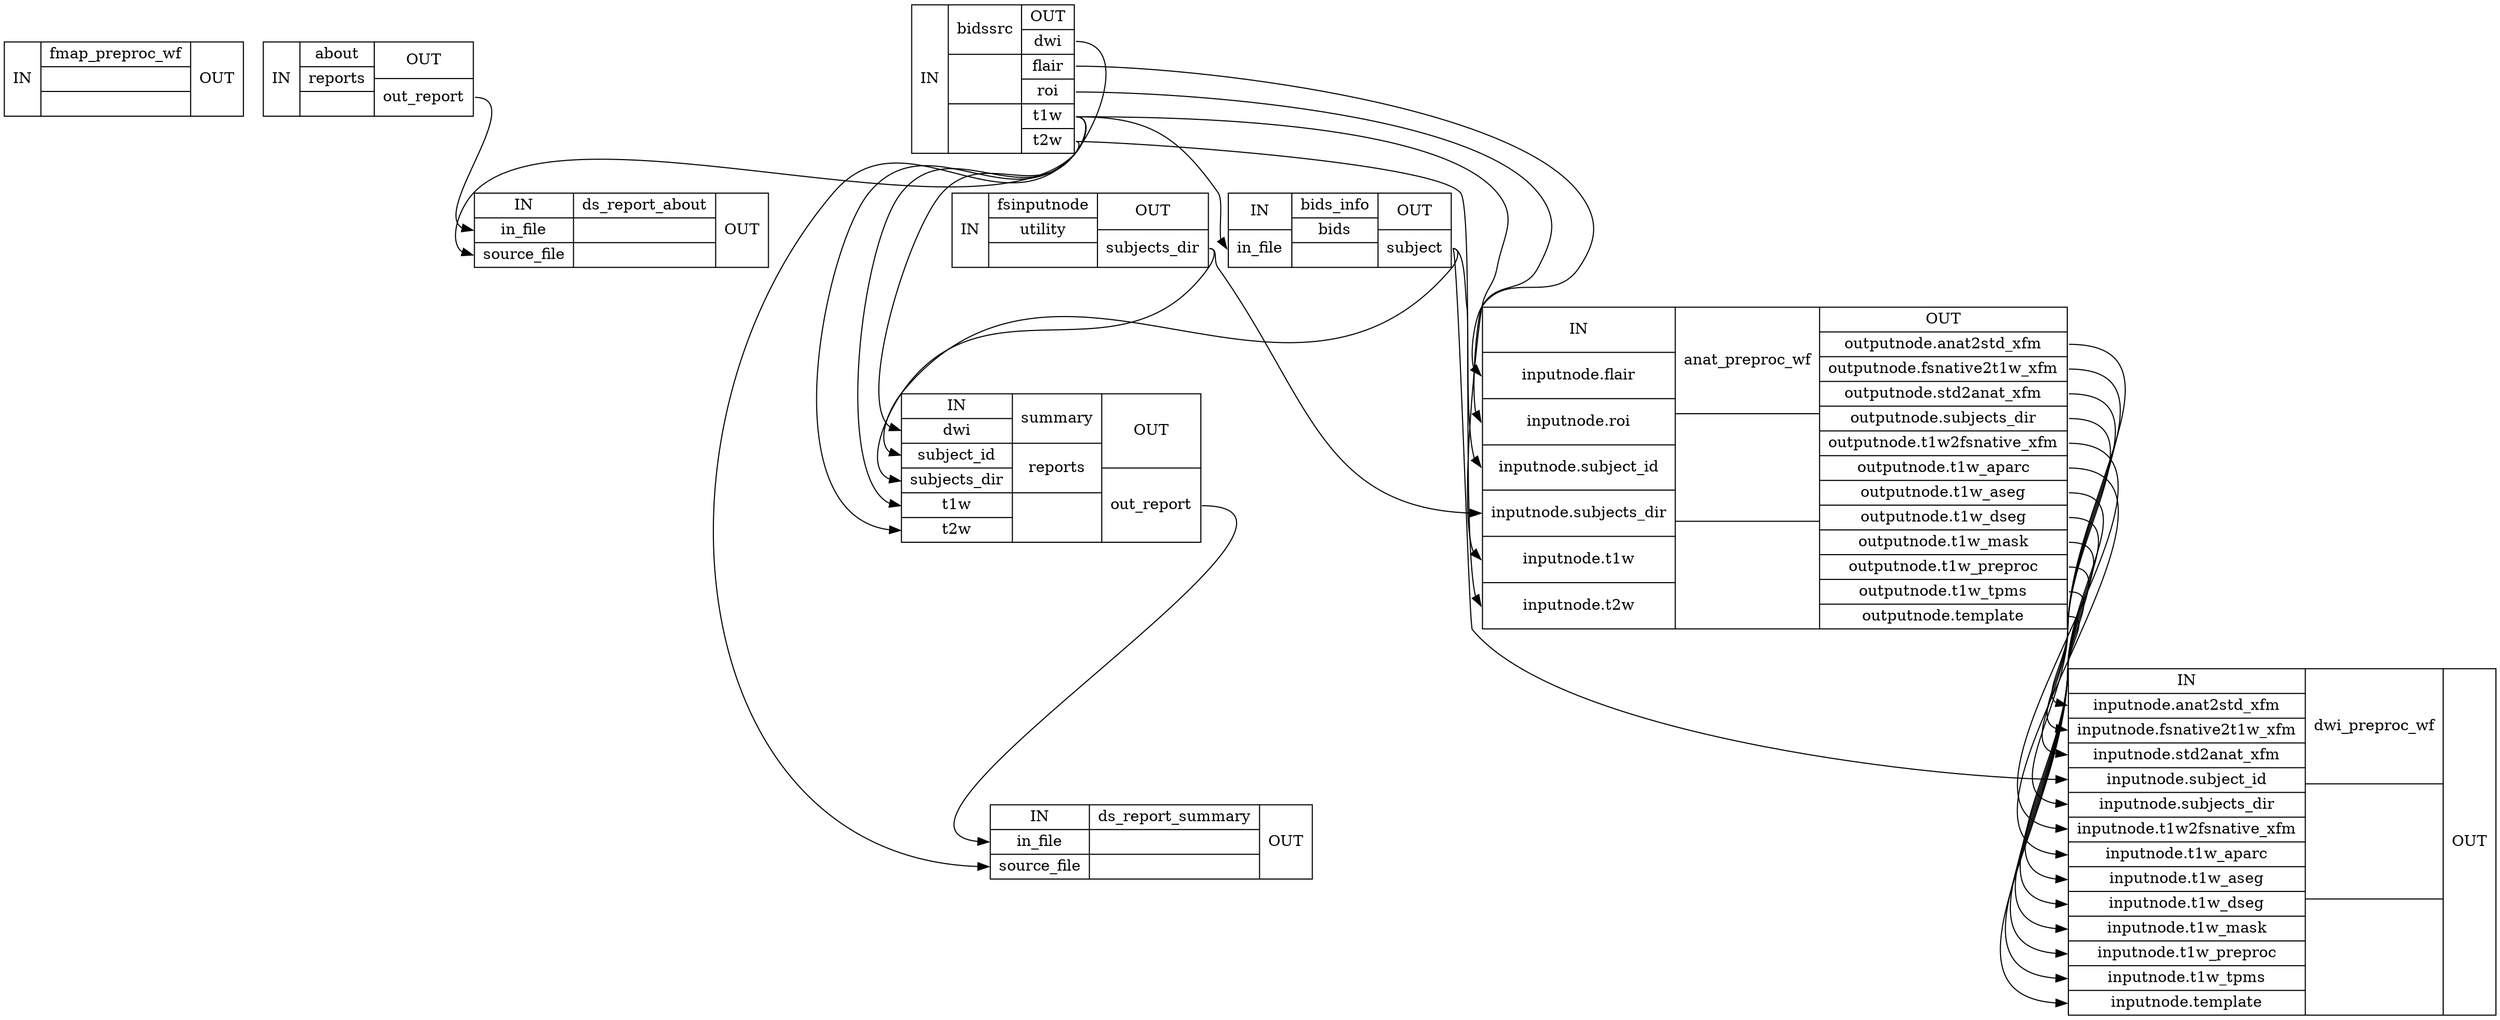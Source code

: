 digraph structs {
node [shape=record];
single_subject_THP0005_wffmap_preproc_wf [label="{IN}|{ fmap_preproc_wf |  |  }|{OUT}"];
single_subject_THP0005_wfabout [label="{IN}|{ about | reports |  }|{OUT|<outoutreport> out_report}"];
single_subject_THP0005_wfbidssrc [label="{IN}|{ bidssrc |  |  }|{OUT|<outdwi> dwi|<outflair> flair|<outroi> roi|<outt1w> t1w|<outt2w> t2w}"];
single_subject_THP0005_wfds_report_about [label="{IN|<ininfile> in_file|<insourcefile> source_file}|{ ds_report_about |  |  }|{OUT}"];
single_subject_THP0005_wfbids_info [label="{IN|<ininfile> in_file}|{ bids_info | bids |  }|{OUT|<outsubject> subject}"];
single_subject_THP0005_wffsinputnode [label="{IN}|{ fsinputnode | utility |  }|{OUT|<outsubjectsdir> subjects_dir}"];
single_subject_THP0005_wfsummary [label="{IN|<indwi> dwi|<insubjectid> subject_id|<insubjectsdir> subjects_dir|<int1w> t1w|<int2w> t2w}|{ summary | reports |  }|{OUT|<outoutreport> out_report}"];
single_subject_THP0005_wfds_report_summary [label="{IN|<ininfile> in_file|<insourcefile> source_file}|{ ds_report_summary |  |  }|{OUT}"];
single_subject_THP0005_wfanat_preproc_wf [label="{IN|<ininputnodeflair> inputnode.flair|<ininputnoderoi> inputnode.roi|<ininputnodesubjectid> inputnode.subject_id|<ininputnodesubjectsdir> inputnode.subjects_dir|<ininputnodet1w> inputnode.t1w|<ininputnodet2w> inputnode.t2w}|{ anat_preproc_wf |  |  }|{OUT|<outoutputnodeanat2stdxfm> outputnode.anat2std_xfm|<outoutputnodefsnative2t1wxfm> outputnode.fsnative2t1w_xfm|<outoutputnodestd2anatxfm> outputnode.std2anat_xfm|<outoutputnodesubjectsdir> outputnode.subjects_dir|<outoutputnodet1w2fsnativexfm> outputnode.t1w2fsnative_xfm|<outoutputnodet1waparc> outputnode.t1w_aparc|<outoutputnodet1waseg> outputnode.t1w_aseg|<outoutputnodet1wdseg> outputnode.t1w_dseg|<outoutputnodet1wmask> outputnode.t1w_mask|<outoutputnodet1wpreproc> outputnode.t1w_preproc|<outoutputnodet1wtpms> outputnode.t1w_tpms|<outoutputnodetemplate> outputnode.template}"];
single_subject_THP0005_wfdwi_preproc_wf [label="{IN|<ininputnodeanat2stdxfm> inputnode.anat2std_xfm|<ininputnodefsnative2t1wxfm> inputnode.fsnative2t1w_xfm|<ininputnodestd2anatxfm> inputnode.std2anat_xfm|<ininputnodesubjectid> inputnode.subject_id|<ininputnodesubjectsdir> inputnode.subjects_dir|<ininputnodet1w2fsnativexfm> inputnode.t1w2fsnative_xfm|<ininputnodet1waparc> inputnode.t1w_aparc|<ininputnodet1waseg> inputnode.t1w_aseg|<ininputnodet1wdseg> inputnode.t1w_dseg|<ininputnodet1wmask> inputnode.t1w_mask|<ininputnodet1wpreproc> inputnode.t1w_preproc|<ininputnodet1wtpms> inputnode.t1w_tpms|<ininputnodetemplate> inputnode.template}|{ dwi_preproc_wf |  |  }|{OUT}"];
single_subject_THP0005_wfabout:outoutreport:e -> single_subject_THP0005_wfds_report_about:ininfile:w;
single_subject_THP0005_wfanat_preproc_wf:outoutputnodeanat2stdxfm:e -> single_subject_THP0005_wfdwi_preproc_wf:ininputnodeanat2stdxfm:w;
single_subject_THP0005_wfanat_preproc_wf:outoutputnodefsnative2t1wxfm:e -> single_subject_THP0005_wfdwi_preproc_wf:ininputnodefsnative2t1wxfm:w;
single_subject_THP0005_wfanat_preproc_wf:outoutputnodestd2anatxfm:e -> single_subject_THP0005_wfdwi_preproc_wf:ininputnodestd2anatxfm:w;
single_subject_THP0005_wfanat_preproc_wf:outoutputnodesubjectsdir:e -> single_subject_THP0005_wfdwi_preproc_wf:ininputnodesubjectsdir:w;
single_subject_THP0005_wfanat_preproc_wf:outoutputnodet1w2fsnativexfm:e -> single_subject_THP0005_wfdwi_preproc_wf:ininputnodet1w2fsnativexfm:w;
single_subject_THP0005_wfanat_preproc_wf:outoutputnodet1waparc:e -> single_subject_THP0005_wfdwi_preproc_wf:ininputnodet1waparc:w;
single_subject_THP0005_wfanat_preproc_wf:outoutputnodet1waseg:e -> single_subject_THP0005_wfdwi_preproc_wf:ininputnodet1waseg:w;
single_subject_THP0005_wfanat_preproc_wf:outoutputnodet1wdseg:e -> single_subject_THP0005_wfdwi_preproc_wf:ininputnodet1wdseg:w;
single_subject_THP0005_wfanat_preproc_wf:outoutputnodet1wmask:e -> single_subject_THP0005_wfdwi_preproc_wf:ininputnodet1wmask:w;
single_subject_THP0005_wfanat_preproc_wf:outoutputnodet1wpreproc:e -> single_subject_THP0005_wfdwi_preproc_wf:ininputnodet1wpreproc:w;
single_subject_THP0005_wfanat_preproc_wf:outoutputnodet1wtpms:e -> single_subject_THP0005_wfdwi_preproc_wf:ininputnodet1wtpms:w;
single_subject_THP0005_wfanat_preproc_wf:outoutputnodetemplate:e -> single_subject_THP0005_wfdwi_preproc_wf:ininputnodetemplate:w;
single_subject_THP0005_wfbids_info:outsubject:e -> single_subject_THP0005_wfanat_preproc_wf:ininputnodesubjectid:w;
single_subject_THP0005_wfbids_info:outsubject:e -> single_subject_THP0005_wfdwi_preproc_wf:ininputnodesubjectid:w;
single_subject_THP0005_wfbids_info:outsubject:e -> single_subject_THP0005_wfsummary:insubjectid:w;
single_subject_THP0005_wfbidssrc:outdwi:e -> single_subject_THP0005_wfsummary:indwi:w;
single_subject_THP0005_wfbidssrc:outflair:e -> single_subject_THP0005_wfanat_preproc_wf:ininputnodeflair:w;
single_subject_THP0005_wfbidssrc:outroi:e -> single_subject_THP0005_wfanat_preproc_wf:ininputnoderoi:w;
single_subject_THP0005_wfbidssrc:outt1w:e -> single_subject_THP0005_wfanat_preproc_wf:ininputnodet1w:w;
single_subject_THP0005_wfbidssrc:outt1w:e -> single_subject_THP0005_wfbids_info:ininfile:w;
single_subject_THP0005_wfbidssrc:outt1w:e -> single_subject_THP0005_wfds_report_about:insourcefile:w;
single_subject_THP0005_wfbidssrc:outt1w:e -> single_subject_THP0005_wfds_report_summary:insourcefile:w;
single_subject_THP0005_wfbidssrc:outt1w:e -> single_subject_THP0005_wfsummary:int1w:w;
single_subject_THP0005_wfbidssrc:outt2w:e -> single_subject_THP0005_wfanat_preproc_wf:ininputnodet2w:w;
single_subject_THP0005_wfbidssrc:outt2w:e -> single_subject_THP0005_wfsummary:int2w:w;
single_subject_THP0005_wffsinputnode:outsubjectsdir:e -> single_subject_THP0005_wfanat_preproc_wf:ininputnodesubjectsdir:w;
single_subject_THP0005_wffsinputnode:outsubjectsdir:e -> single_subject_THP0005_wfsummary:insubjectsdir:w;
single_subject_THP0005_wfsummary:outoutreport:e -> single_subject_THP0005_wfds_report_summary:ininfile:w;
}